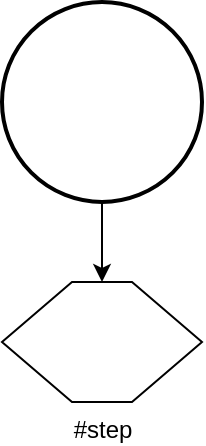 <mxfile>
    <diagram id="kQL1GAvikGEudbd5AhDo" name="processMessage">
        <mxGraphModel dx="938" dy="1032" grid="1" gridSize="10" guides="1" tooltips="1" connect="1" arrows="1" fold="1" page="1" pageScale="1" pageWidth="850" pageHeight="1100" math="0" shadow="0">
            <root>
                <mxCell id="0"/>
                <mxCell id="1" parent="0"/>
                <mxCell id="5" style="edgeStyle=none;html=1;exitX=0.5;exitY=1;exitDx=0;exitDy=0;exitPerimeter=0;entryX=0.5;entryY=0;entryDx=0;entryDy=0;" edge="1" parent="1" source="2" target="4">
                    <mxGeometry relative="1" as="geometry"/>
                </mxCell>
                <mxCell id="2" value="" style="strokeWidth=2;html=1;shape=mxgraph.flowchart.start_2;whiteSpace=wrap;" vertex="1" parent="1">
                    <mxGeometry x="375" y="60" width="100" height="100" as="geometry"/>
                </mxCell>
                <mxCell id="4" value="#step" style="verticalLabelPosition=bottom;verticalAlign=top;html=1;shape=hexagon;perimeter=hexagonPerimeter2;arcSize=6;size=0.35;" vertex="1" parent="1">
                    <mxGeometry x="375" y="200" width="100" height="60" as="geometry"/>
                </mxCell>
            </root>
        </mxGraphModel>
    </diagram>
</mxfile>